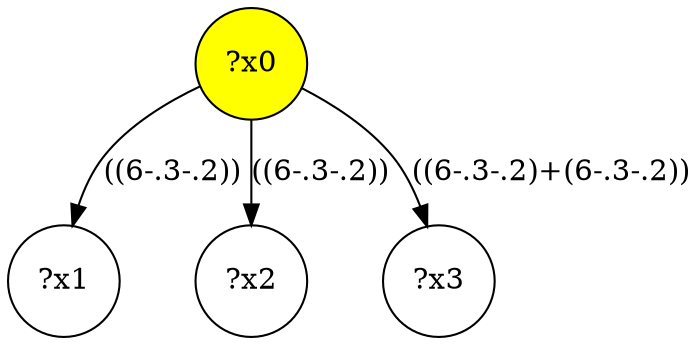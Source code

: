 digraph g {
	x0 [fillcolor="yellow", style="filled," shape=circle, label="?x0"];
	x1 [shape=circle, label="?x1"];
	x0 -> x1 [label="((6-.3-.2))"];
	x2 [shape=circle, label="?x2"];
	x0 -> x2 [label="((6-.3-.2))"];
	x3 [shape=circle, label="?x3"];
	x0 -> x3 [label="((6-.3-.2)+(6-.3-.2))"];
}
